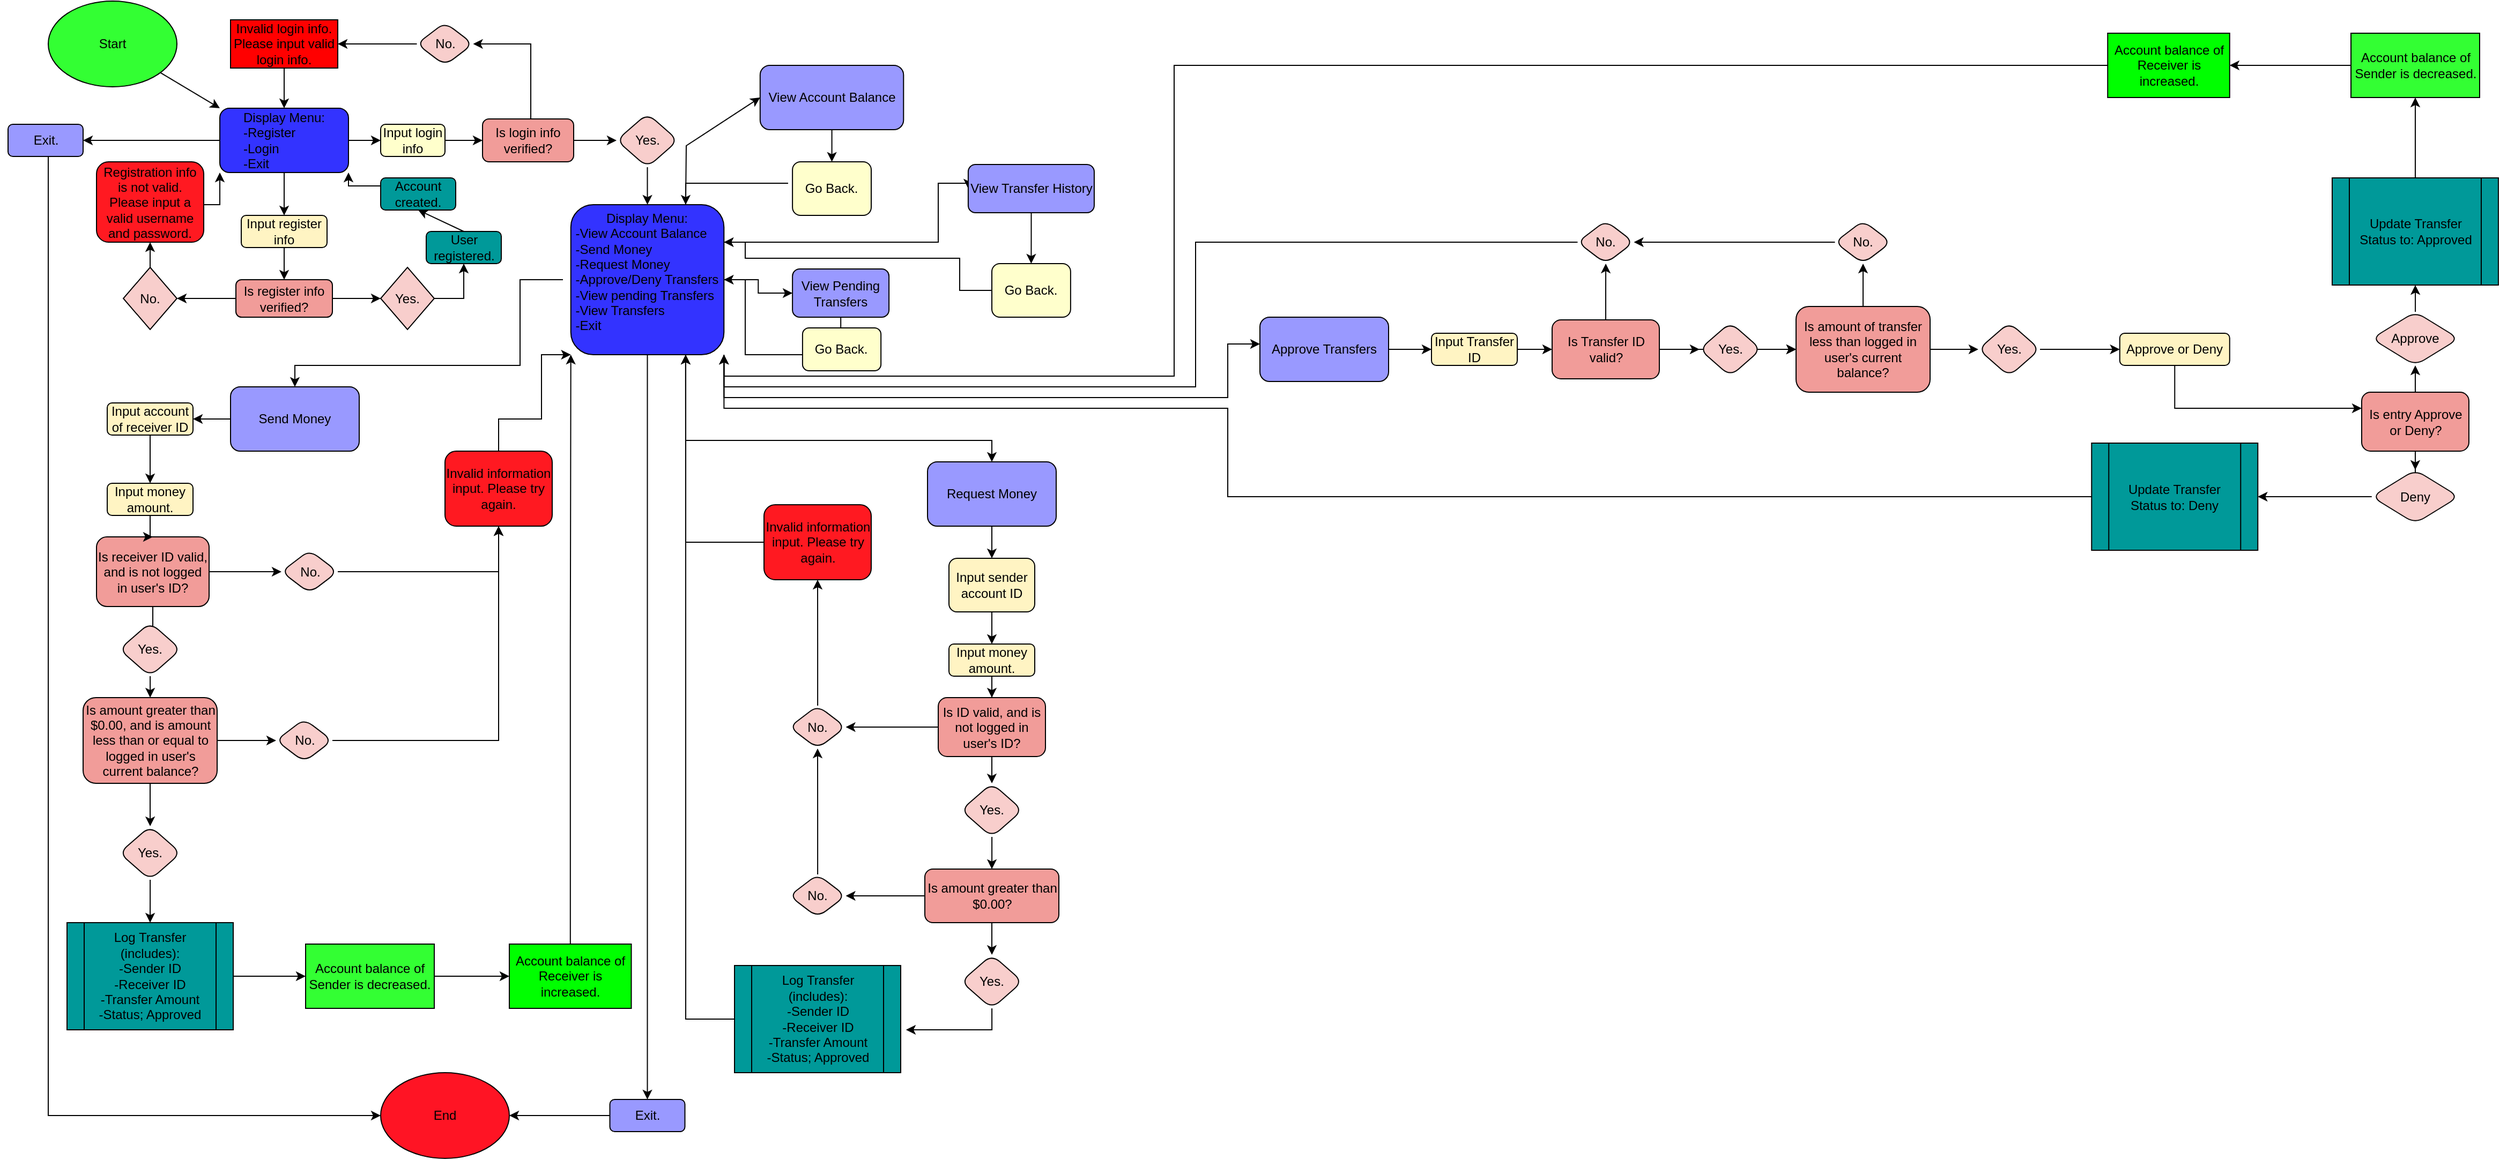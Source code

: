<mxfile version="22.1.21" type="google">
  <diagram name="App Flowchart" id="KzyTm4bwcd4q5O3Dq9BY">
    <mxGraphModel grid="1" page="1" gridSize="10" guides="1" tooltips="1" connect="1" arrows="1" fold="1" pageScale="1" pageWidth="850" pageHeight="1100" math="0" shadow="0">
      <root>
        <mxCell id="0" />
        <mxCell id="1" parent="0" />
        <mxCell id="F-PRE5iyt98j95D9eXTF-1" value="Start" style="ellipse;whiteSpace=wrap;html=1;fillColor=#33FF33;" vertex="1" parent="1">
          <mxGeometry x="20" y="10" width="120" height="80" as="geometry" />
        </mxCell>
        <mxCell id="F-PRE5iyt98j95D9eXTF-2" value="" style="endArrow=classic;html=1;rounded=0;entryX=0;entryY=0;entryDx=0;entryDy=0;" edge="1" parent="1" source="F-PRE5iyt98j95D9eXTF-1" target="F-PRE5iyt98j95D9eXTF-7">
          <mxGeometry width="50" height="50" relative="1" as="geometry">
            <mxPoint x="400" y="260" as="sourcePoint" />
            <mxPoint x="210" y="110" as="targetPoint" />
          </mxGeometry>
        </mxCell>
        <mxCell id="F-PRE5iyt98j95D9eXTF-3" style="edgeStyle=orthogonalEdgeStyle;rounded=0;orthogonalLoop=1;jettySize=auto;html=1;entryX=0;entryY=0.5;entryDx=0;entryDy=0;exitX=0;exitY=0.5;exitDx=0;exitDy=0;" edge="1" parent="1" source="F-PRE5iyt98j95D9eXTF-77" target="F-PRE5iyt98j95D9eXTF-8">
          <mxGeometry relative="1" as="geometry">
            <mxPoint x="190" y="760" as="targetPoint" />
            <mxPoint x="150" y="180" as="sourcePoint" />
            <Array as="points">
              <mxPoint x="20" y="140" />
              <mxPoint x="20" y="1050" />
            </Array>
          </mxGeometry>
        </mxCell>
        <mxCell id="F-PRE5iyt98j95D9eXTF-4" style="edgeStyle=orthogonalEdgeStyle;rounded=0;orthogonalLoop=1;jettySize=auto;html=1;" edge="1" parent="1" source="F-PRE5iyt98j95D9eXTF-7" target="F-PRE5iyt98j95D9eXTF-10">
          <mxGeometry relative="1" as="geometry">
            <mxPoint x="360" y="140" as="targetPoint" />
          </mxGeometry>
        </mxCell>
        <mxCell id="F-PRE5iyt98j95D9eXTF-5" value="" style="edgeStyle=orthogonalEdgeStyle;rounded=0;orthogonalLoop=1;jettySize=auto;html=1;" edge="1" parent="1" source="F-PRE5iyt98j95D9eXTF-7" target="F-PRE5iyt98j95D9eXTF-19">
          <mxGeometry relative="1" as="geometry">
            <Array as="points">
              <mxPoint x="240" y="215" />
            </Array>
          </mxGeometry>
        </mxCell>
        <mxCell id="F-PRE5iyt98j95D9eXTF-6" style="edgeStyle=orthogonalEdgeStyle;rounded=0;orthogonalLoop=1;jettySize=auto;html=1;" edge="1" parent="1" source="F-PRE5iyt98j95D9eXTF-7" target="F-PRE5iyt98j95D9eXTF-77">
          <mxGeometry relative="1" as="geometry" />
        </mxCell>
        <mxCell id="F-PRE5iyt98j95D9eXTF-7" value="Display Menu:&lt;br&gt;&lt;div style=&quot;text-align: left;&quot;&gt;&lt;span style=&quot;background-color: initial;&quot;&gt;-Register&lt;/span&gt;&lt;/div&gt;&lt;div style=&quot;text-align: left;&quot;&gt;&lt;span style=&quot;background-color: initial;&quot;&gt;-Login&lt;/span&gt;&lt;/div&gt;&lt;div style=&quot;text-align: left;&quot;&gt;&lt;span style=&quot;background-color: initial;&quot;&gt;-Exit&lt;/span&gt;&lt;/div&gt;" style="rounded=1;whiteSpace=wrap;html=1;fillColor=#3333FF;" vertex="1" parent="1">
          <mxGeometry x="180" y="110" width="120" height="60" as="geometry" />
        </mxCell>
        <mxCell id="F-PRE5iyt98j95D9eXTF-8" value="End" style="ellipse;whiteSpace=wrap;html=1;fillColor=#FF1424;" vertex="1" parent="1">
          <mxGeometry x="330" y="1010" width="120" height="80" as="geometry" />
        </mxCell>
        <mxCell id="F-PRE5iyt98j95D9eXTF-9" style="edgeStyle=orthogonalEdgeStyle;rounded=0;orthogonalLoop=1;jettySize=auto;html=1;" edge="1" parent="1" source="F-PRE5iyt98j95D9eXTF-10" target="F-PRE5iyt98j95D9eXTF-13">
          <mxGeometry relative="1" as="geometry">
            <mxPoint x="460" y="140" as="targetPoint" />
          </mxGeometry>
        </mxCell>
        <mxCell id="F-PRE5iyt98j95D9eXTF-10" value="Input login info" style="rounded=1;whiteSpace=wrap;html=1;fillColor=#FFFFCC;" vertex="1" parent="1">
          <mxGeometry x="330" y="125" width="60" height="30" as="geometry" />
        </mxCell>
        <mxCell id="F-PRE5iyt98j95D9eXTF-11" value="" style="edgeStyle=orthogonalEdgeStyle;rounded=0;orthogonalLoop=1;jettySize=auto;html=1;" edge="1" parent="1" source="F-PRE5iyt98j95D9eXTF-13" target="F-PRE5iyt98j95D9eXTF-15">
          <mxGeometry relative="1" as="geometry">
            <Array as="points">
              <mxPoint x="470" y="50" />
            </Array>
          </mxGeometry>
        </mxCell>
        <mxCell id="F-PRE5iyt98j95D9eXTF-12" value="" style="edgeStyle=orthogonalEdgeStyle;rounded=0;orthogonalLoop=1;jettySize=auto;html=1;" edge="1" parent="1" source="F-PRE5iyt98j95D9eXTF-13" target="F-PRE5iyt98j95D9eXTF-32">
          <mxGeometry relative="1" as="geometry" />
        </mxCell>
        <mxCell id="F-PRE5iyt98j95D9eXTF-13" value="Is login info verified?" style="rounded=1;whiteSpace=wrap;html=1;fillColor=#F19C99;" vertex="1" parent="1">
          <mxGeometry x="425" y="120" width="85" height="40" as="geometry" />
        </mxCell>
        <mxCell id="F-PRE5iyt98j95D9eXTF-14" style="edgeStyle=orthogonalEdgeStyle;rounded=0;orthogonalLoop=1;jettySize=auto;html=1;entryX=1;entryY=0.5;entryDx=0;entryDy=0;" edge="1" parent="1" source="F-PRE5iyt98j95D9eXTF-15" target="F-PRE5iyt98j95D9eXTF-17">
          <mxGeometry relative="1" as="geometry">
            <mxPoint x="280" y="50" as="targetPoint" />
          </mxGeometry>
        </mxCell>
        <mxCell id="F-PRE5iyt98j95D9eXTF-15" value="No." style="rhombus;whiteSpace=wrap;html=1;fillColor=#F8CECC;rounded=1;" vertex="1" parent="1">
          <mxGeometry x="363.75" y="30" width="52.5" height="40" as="geometry" />
        </mxCell>
        <mxCell id="F-PRE5iyt98j95D9eXTF-16" style="edgeStyle=orthogonalEdgeStyle;rounded=0;orthogonalLoop=1;jettySize=auto;html=1;" edge="1" parent="1" source="F-PRE5iyt98j95D9eXTF-17" target="F-PRE5iyt98j95D9eXTF-7">
          <mxGeometry relative="1" as="geometry" />
        </mxCell>
        <mxCell id="F-PRE5iyt98j95D9eXTF-17" value="Invalid login info. Please input valid login info." style="rounded=0;whiteSpace=wrap;html=1;fillColor=#FF0000;" vertex="1" parent="1">
          <mxGeometry x="190" y="27.5" width="100" height="45" as="geometry" />
        </mxCell>
        <mxCell id="F-PRE5iyt98j95D9eXTF-18" value="" style="edgeStyle=orthogonalEdgeStyle;rounded=0;orthogonalLoop=1;jettySize=auto;html=1;" edge="1" parent="1" source="F-PRE5iyt98j95D9eXTF-19" target="F-PRE5iyt98j95D9eXTF-22">
          <mxGeometry relative="1" as="geometry" />
        </mxCell>
        <mxCell id="F-PRE5iyt98j95D9eXTF-19" value="Input register info" style="whiteSpace=wrap;html=1;fillColor=#FFF4C3;rounded=1;" vertex="1" parent="1">
          <mxGeometry x="200" y="210" width="80" height="30" as="geometry" />
        </mxCell>
        <mxCell id="F-PRE5iyt98j95D9eXTF-20" style="edgeStyle=orthogonalEdgeStyle;rounded=0;orthogonalLoop=1;jettySize=auto;html=1;entryX=0;entryY=0.5;entryDx=0;entryDy=0;" edge="1" parent="1" source="F-PRE5iyt98j95D9eXTF-22" target="F-PRE5iyt98j95D9eXTF-24">
          <mxGeometry relative="1" as="geometry" />
        </mxCell>
        <mxCell id="F-PRE5iyt98j95D9eXTF-21" style="edgeStyle=orthogonalEdgeStyle;rounded=0;orthogonalLoop=1;jettySize=auto;html=1;entryX=1;entryY=0.5;entryDx=0;entryDy=0;" edge="1" parent="1" source="F-PRE5iyt98j95D9eXTF-22" target="F-PRE5iyt98j95D9eXTF-28">
          <mxGeometry relative="1" as="geometry" />
        </mxCell>
        <mxCell id="F-PRE5iyt98j95D9eXTF-22" value="Is register info verified?" style="whiteSpace=wrap;html=1;fillColor=#F19C99;rounded=1;" vertex="1" parent="1">
          <mxGeometry x="195" y="270" width="90" height="35" as="geometry" />
        </mxCell>
        <mxCell id="F-PRE5iyt98j95D9eXTF-23" style="edgeStyle=orthogonalEdgeStyle;rounded=0;orthogonalLoop=1;jettySize=auto;html=1;entryX=0.5;entryY=1;entryDx=0;entryDy=0;exitX=1;exitY=0.5;exitDx=0;exitDy=0;" edge="1" parent="1" source="F-PRE5iyt98j95D9eXTF-24" target="F-PRE5iyt98j95D9eXTF-25">
          <mxGeometry relative="1" as="geometry" />
        </mxCell>
        <mxCell id="F-PRE5iyt98j95D9eXTF-24" value="Yes." style="rhombus;whiteSpace=wrap;html=1;fillColor=#F8CECC;" vertex="1" parent="1">
          <mxGeometry x="330" y="258.5" width="50" height="58" as="geometry" />
        </mxCell>
        <mxCell id="F-PRE5iyt98j95D9eXTF-25" value="User registered." style="rounded=1;whiteSpace=wrap;html=1;fillColor=#009999;" vertex="1" parent="1">
          <mxGeometry x="372.5" y="225" width="70" height="30" as="geometry" />
        </mxCell>
        <mxCell id="F-PRE5iyt98j95D9eXTF-26" value="" style="endArrow=classic;html=1;rounded=0;entryX=0.5;entryY=1;entryDx=0;entryDy=0;exitX=0.5;exitY=0;exitDx=0;exitDy=0;" edge="1" parent="1" source="F-PRE5iyt98j95D9eXTF-25" target="F-PRE5iyt98j95D9eXTF-146">
          <mxGeometry width="50" height="50" relative="1" as="geometry">
            <mxPoint x="430" y="250" as="sourcePoint" />
            <mxPoint x="480" y="200" as="targetPoint" />
          </mxGeometry>
        </mxCell>
        <mxCell id="F-PRE5iyt98j95D9eXTF-27" style="edgeStyle=orthogonalEdgeStyle;rounded=0;orthogonalLoop=1;jettySize=auto;html=1;" edge="1" parent="1" source="F-PRE5iyt98j95D9eXTF-28" target="F-PRE5iyt98j95D9eXTF-68">
          <mxGeometry relative="1" as="geometry" />
        </mxCell>
        <mxCell id="F-PRE5iyt98j95D9eXTF-28" value="No." style="rhombus;whiteSpace=wrap;html=1;fillColor=#F8CECC;" vertex="1" parent="1">
          <mxGeometry x="90" y="258.5" width="50" height="58" as="geometry" />
        </mxCell>
        <mxCell id="F-PRE5iyt98j95D9eXTF-29" style="edgeStyle=orthogonalEdgeStyle;rounded=0;orthogonalLoop=1;jettySize=auto;html=1;entryX=0;entryY=1;entryDx=0;entryDy=0;exitX=0.5;exitY=0;exitDx=0;exitDy=0;" edge="1" parent="1" source="F-PRE5iyt98j95D9eXTF-30" target="F-PRE5iyt98j95D9eXTF-39">
          <mxGeometry relative="1" as="geometry">
            <Array as="points">
              <mxPoint x="440" y="400" />
              <mxPoint x="480" y="400" />
              <mxPoint x="480" y="340" />
            </Array>
          </mxGeometry>
        </mxCell>
        <mxCell id="F-PRE5iyt98j95D9eXTF-30" value="Invalid information input. Please try again." style="rounded=1;whiteSpace=wrap;html=1;fillColor=#FF1921;" vertex="1" parent="1">
          <mxGeometry x="390" y="430" width="100" height="70" as="geometry" />
        </mxCell>
        <mxCell id="F-PRE5iyt98j95D9eXTF-31" value="" style="edgeStyle=orthogonalEdgeStyle;rounded=0;orthogonalLoop=1;jettySize=auto;html=1;" edge="1" parent="1" source="F-PRE5iyt98j95D9eXTF-32" target="F-PRE5iyt98j95D9eXTF-39">
          <mxGeometry relative="1" as="geometry" />
        </mxCell>
        <mxCell id="F-PRE5iyt98j95D9eXTF-32" value="Yes." style="rhombus;whiteSpace=wrap;html=1;fillColor=#F8CECC;rounded=1;" vertex="1" parent="1">
          <mxGeometry x="550" y="115" width="57.5" height="50" as="geometry" />
        </mxCell>
        <mxCell id="F-PRE5iyt98j95D9eXTF-33" value="" style="edgeStyle=orthogonalEdgeStyle;rounded=0;orthogonalLoop=1;jettySize=auto;html=1;exitX=1;exitY=0.5;exitDx=0;exitDy=0;" edge="1" parent="1" source="F-PRE5iyt98j95D9eXTF-39" target="F-PRE5iyt98j95D9eXTF-46">
          <mxGeometry relative="1" as="geometry" />
        </mxCell>
        <mxCell id="F-PRE5iyt98j95D9eXTF-34" value="" style="edgeStyle=orthogonalEdgeStyle;rounded=0;orthogonalLoop=1;jettySize=auto;html=1;" edge="1" parent="1" target="F-PRE5iyt98j95D9eXTF-50">
          <mxGeometry relative="1" as="geometry">
            <mxPoint x="500" y="270" as="sourcePoint" />
            <Array as="points">
              <mxPoint x="460" y="270" />
              <mxPoint x="460" y="350" />
              <mxPoint x="250" y="350" />
            </Array>
          </mxGeometry>
        </mxCell>
        <mxCell id="F-PRE5iyt98j95D9eXTF-35" style="edgeStyle=orthogonalEdgeStyle;rounded=0;orthogonalLoop=1;jettySize=auto;html=1;entryX=0.5;entryY=0;entryDx=0;entryDy=0;" edge="1" parent="1" source="F-PRE5iyt98j95D9eXTF-39" target="F-PRE5iyt98j95D9eXTF-79">
          <mxGeometry relative="1" as="geometry" />
        </mxCell>
        <mxCell id="F-PRE5iyt98j95D9eXTF-36" value="" style="edgeStyle=orthogonalEdgeStyle;rounded=0;orthogonalLoop=1;jettySize=auto;html=1;exitX=0.75;exitY=1;exitDx=0;exitDy=0;" edge="1" parent="1" source="F-PRE5iyt98j95D9eXTF-39" target="F-PRE5iyt98j95D9eXTF-81">
          <mxGeometry relative="1" as="geometry">
            <Array as="points">
              <mxPoint x="615" y="420" />
              <mxPoint x="900" y="420" />
            </Array>
          </mxGeometry>
        </mxCell>
        <mxCell id="F-PRE5iyt98j95D9eXTF-37" style="edgeStyle=orthogonalEdgeStyle;rounded=0;orthogonalLoop=1;jettySize=auto;html=1;exitX=1;exitY=0.25;exitDx=0;exitDy=0;entryX=0;entryY=0.5;entryDx=0;entryDy=0;" edge="1" parent="1" source="F-PRE5iyt98j95D9eXTF-39" target="F-PRE5iyt98j95D9eXTF-106">
          <mxGeometry relative="1" as="geometry">
            <mxPoint x="870" y="220" as="targetPoint" />
            <Array as="points">
              <mxPoint x="850" y="235" />
              <mxPoint x="850" y="180" />
              <mxPoint x="878" y="180" />
            </Array>
          </mxGeometry>
        </mxCell>
        <mxCell id="F-PRE5iyt98j95D9eXTF-38" style="edgeStyle=orthogonalEdgeStyle;rounded=0;orthogonalLoop=1;jettySize=auto;html=1;exitX=1;exitY=1;exitDx=0;exitDy=0;" edge="1" parent="1" source="F-PRE5iyt98j95D9eXTF-39">
          <mxGeometry relative="1" as="geometry">
            <mxPoint x="1150" y="330" as="targetPoint" />
            <Array as="points">
              <mxPoint x="650" y="380" />
              <mxPoint x="1120" y="380" />
              <mxPoint x="1120" y="330" />
            </Array>
          </mxGeometry>
        </mxCell>
        <mxCell id="F-PRE5iyt98j95D9eXTF-39" value="Display Menu:&lt;br&gt;&lt;div style=&quot;text-align: left;&quot;&gt;&lt;span style=&quot;background-color: initial;&quot;&gt;-View Account Balance&lt;/span&gt;&lt;/div&gt;&lt;div style=&quot;text-align: left;&quot;&gt;&lt;span style=&quot;background-color: initial;&quot;&gt;-Send Money&lt;/span&gt;&lt;/div&gt;&lt;div style=&quot;text-align: left;&quot;&gt;-Request Money&lt;span style=&quot;background-color: initial;&quot;&gt;&lt;br&gt;&lt;/span&gt;&lt;/div&gt;&lt;div style=&quot;text-align: left;&quot;&gt;-Approve/Deny Transfers&lt;/div&gt;&lt;div style=&quot;text-align: left;&quot;&gt;&lt;span style=&quot;background-color: initial;&quot;&gt;-View pending Transfers&lt;/span&gt;&lt;/div&gt;&lt;div style=&quot;text-align: left;&quot;&gt;&lt;span style=&quot;background-color: initial;&quot;&gt;-View Transfers&lt;/span&gt;&lt;/div&gt;&lt;div style=&quot;text-align: left;&quot;&gt;&lt;span style=&quot;background-color: initial;&quot;&gt;-Exit&lt;/span&gt;&lt;/div&gt;&lt;div style=&quot;text-align: left;&quot;&gt;&lt;br&gt;&lt;/div&gt;" style="whiteSpace=wrap;html=1;fillColor=#3333FF;rounded=1;" vertex="1" parent="1">
          <mxGeometry x="507.35" y="200" width="142.81" height="140" as="geometry" />
        </mxCell>
        <mxCell id="F-PRE5iyt98j95D9eXTF-40" value="" style="edgeStyle=orthogonalEdgeStyle;rounded=0;orthogonalLoop=1;jettySize=auto;html=1;" edge="1" parent="1" source="F-PRE5iyt98j95D9eXTF-41" target="F-PRE5iyt98j95D9eXTF-43">
          <mxGeometry relative="1" as="geometry" />
        </mxCell>
        <mxCell id="F-PRE5iyt98j95D9eXTF-41" value="View Account Balance" style="whiteSpace=wrap;html=1;fillColor=#9999FF;rounded=1;" vertex="1" parent="1">
          <mxGeometry x="683.9" y="70" width="133.75" height="60" as="geometry" />
        </mxCell>
        <mxCell id="F-PRE5iyt98j95D9eXTF-42" style="edgeStyle=orthogonalEdgeStyle;rounded=0;orthogonalLoop=1;jettySize=auto;html=1;entryX=0.75;entryY=0;entryDx=0;entryDy=0;" edge="1" parent="1" target="F-PRE5iyt98j95D9eXTF-39">
          <mxGeometry relative="1" as="geometry">
            <mxPoint x="710" y="180" as="sourcePoint" />
            <Array as="points">
              <mxPoint x="615" y="180" />
            </Array>
          </mxGeometry>
        </mxCell>
        <mxCell id="F-PRE5iyt98j95D9eXTF-43" value="Go Back." style="whiteSpace=wrap;html=1;fillColor=#FFFFCC;rounded=1;" vertex="1" parent="1">
          <mxGeometry x="714.06" y="160" width="73.44" height="50" as="geometry" />
        </mxCell>
        <mxCell id="F-PRE5iyt98j95D9eXTF-44" value="" style="endArrow=classic;html=1;rounded=0;entryX=0;entryY=0.5;entryDx=0;entryDy=0;exitX=0.75;exitY=0;exitDx=0;exitDy=0;" edge="1" parent="1" source="F-PRE5iyt98j95D9eXTF-39" target="F-PRE5iyt98j95D9eXTF-41">
          <mxGeometry width="50" height="50" relative="1" as="geometry">
            <mxPoint x="640" y="210" as="sourcePoint" />
            <mxPoint x="690" y="160" as="targetPoint" />
            <Array as="points">
              <mxPoint x="615" y="145" />
            </Array>
          </mxGeometry>
        </mxCell>
        <mxCell id="F-PRE5iyt98j95D9eXTF-45" style="edgeStyle=orthogonalEdgeStyle;rounded=0;orthogonalLoop=1;jettySize=auto;html=1;entryX=0.5;entryY=0;entryDx=0;entryDy=0;" edge="1" parent="1" source="F-PRE5iyt98j95D9eXTF-46" target="F-PRE5iyt98j95D9eXTF-48">
          <mxGeometry relative="1" as="geometry" />
        </mxCell>
        <mxCell id="F-PRE5iyt98j95D9eXTF-46" value="View Pending Transfers" style="whiteSpace=wrap;html=1;fillColor=#9999FF;rounded=1;" vertex="1" parent="1">
          <mxGeometry x="714.06" y="260" width="90.01" height="45" as="geometry" />
        </mxCell>
        <mxCell id="F-PRE5iyt98j95D9eXTF-47" style="edgeStyle=orthogonalEdgeStyle;rounded=0;orthogonalLoop=1;jettySize=auto;html=1;entryX=1;entryY=0.5;entryDx=0;entryDy=0;" edge="1" parent="1" source="F-PRE5iyt98j95D9eXTF-48" target="F-PRE5iyt98j95D9eXTF-39">
          <mxGeometry relative="1" as="geometry">
            <Array as="points">
              <mxPoint x="670" y="340" />
              <mxPoint x="670" y="270" />
            </Array>
          </mxGeometry>
        </mxCell>
        <mxCell id="F-PRE5iyt98j95D9eXTF-48" value="Go Back." style="whiteSpace=wrap;html=1;fillColor=#FFFFCC;rounded=1;" vertex="1" parent="1">
          <mxGeometry x="723.45" y="315" width="73.13" height="40" as="geometry" />
        </mxCell>
        <mxCell id="F-PRE5iyt98j95D9eXTF-49" style="edgeStyle=orthogonalEdgeStyle;rounded=0;orthogonalLoop=1;jettySize=auto;html=1;" edge="1" parent="1" source="F-PRE5iyt98j95D9eXTF-50" target="F-PRE5iyt98j95D9eXTF-52">
          <mxGeometry relative="1" as="geometry" />
        </mxCell>
        <mxCell id="F-PRE5iyt98j95D9eXTF-50" value="Send Money" style="whiteSpace=wrap;html=1;fillColor=#9999FF;rounded=1;" vertex="1" parent="1">
          <mxGeometry x="190" y="370" width="120" height="60" as="geometry" />
        </mxCell>
        <mxCell id="F-PRE5iyt98j95D9eXTF-51" style="edgeStyle=orthogonalEdgeStyle;rounded=0;orthogonalLoop=1;jettySize=auto;html=1;" edge="1" parent="1" source="F-PRE5iyt98j95D9eXTF-52">
          <mxGeometry relative="1" as="geometry">
            <mxPoint x="115" y="460" as="targetPoint" />
          </mxGeometry>
        </mxCell>
        <mxCell id="F-PRE5iyt98j95D9eXTF-52" value="Input account of receiver ID" style="whiteSpace=wrap;html=1;fillColor=#FFF4C3;rounded=1;" vertex="1" parent="1">
          <mxGeometry x="75" y="385" width="80" height="30" as="geometry" />
        </mxCell>
        <mxCell id="F-PRE5iyt98j95D9eXTF-53" value="" style="edgeStyle=orthogonalEdgeStyle;rounded=0;orthogonalLoop=1;jettySize=auto;html=1;" edge="1" parent="1" source="F-PRE5iyt98j95D9eXTF-66" target="F-PRE5iyt98j95D9eXTF-60">
          <mxGeometry relative="1" as="geometry" />
        </mxCell>
        <mxCell id="F-PRE5iyt98j95D9eXTF-54" style="edgeStyle=orthogonalEdgeStyle;rounded=0;orthogonalLoop=1;jettySize=auto;html=1;entryX=0;entryY=0.5;entryDx=0;entryDy=0;" edge="1" parent="1" source="F-PRE5iyt98j95D9eXTF-55" target="F-PRE5iyt98j95D9eXTF-62">
          <mxGeometry relative="1" as="geometry" />
        </mxCell>
        <mxCell id="F-PRE5iyt98j95D9eXTF-55" value="Is receiver ID valid, and is not logged in user&#39;s ID?" style="whiteSpace=wrap;html=1;fillColor=#F19C99;rounded=1;" vertex="1" parent="1">
          <mxGeometry x="65" y="510" width="105" height="65" as="geometry" />
        </mxCell>
        <mxCell id="F-PRE5iyt98j95D9eXTF-56" value="" style="edgeStyle=orthogonalEdgeStyle;rounded=0;orthogonalLoop=1;jettySize=auto;html=1;" edge="1" parent="1" source="F-PRE5iyt98j95D9eXTF-57" target="F-PRE5iyt98j95D9eXTF-55">
          <mxGeometry relative="1" as="geometry" />
        </mxCell>
        <mxCell id="F-PRE5iyt98j95D9eXTF-57" value="Input money amount." style="whiteSpace=wrap;html=1;fillColor=#FFF4C3;rounded=1;" vertex="1" parent="1">
          <mxGeometry x="75" y="460" width="80" height="30" as="geometry" />
        </mxCell>
        <mxCell id="F-PRE5iyt98j95D9eXTF-58" style="edgeStyle=orthogonalEdgeStyle;rounded=0;orthogonalLoop=1;jettySize=auto;html=1;entryX=0;entryY=0.5;entryDx=0;entryDy=0;" edge="1" parent="1" source="F-PRE5iyt98j95D9eXTF-60" target="F-PRE5iyt98j95D9eXTF-64">
          <mxGeometry relative="1" as="geometry" />
        </mxCell>
        <mxCell id="F-PRE5iyt98j95D9eXTF-59" value="" style="edgeStyle=orthogonalEdgeStyle;rounded=0;orthogonalLoop=1;jettySize=auto;html=1;" edge="1" parent="1" source="F-PRE5iyt98j95D9eXTF-60" target="F-PRE5iyt98j95D9eXTF-70">
          <mxGeometry relative="1" as="geometry" />
        </mxCell>
        <mxCell id="F-PRE5iyt98j95D9eXTF-60" value="Is amount greater than $0.00, and is amount less than or equal to logged in user&#39;s current balance?" style="whiteSpace=wrap;html=1;fillColor=#F19C99;rounded=1;" vertex="1" parent="1">
          <mxGeometry x="52.5" y="660" width="125" height="80" as="geometry" />
        </mxCell>
        <mxCell id="F-PRE5iyt98j95D9eXTF-61" style="edgeStyle=orthogonalEdgeStyle;rounded=0;orthogonalLoop=1;jettySize=auto;html=1;" edge="1" parent="1" source="F-PRE5iyt98j95D9eXTF-62" target="F-PRE5iyt98j95D9eXTF-30">
          <mxGeometry relative="1" as="geometry" />
        </mxCell>
        <mxCell id="F-PRE5iyt98j95D9eXTF-62" value="No." style="rhombus;whiteSpace=wrap;html=1;fillColor=#F8CECC;rounded=1;" vertex="1" parent="1">
          <mxGeometry x="237.5" y="522.5" width="52.5" height="40" as="geometry" />
        </mxCell>
        <mxCell id="F-PRE5iyt98j95D9eXTF-63" style="edgeStyle=orthogonalEdgeStyle;rounded=0;orthogonalLoop=1;jettySize=auto;html=1;entryX=0.5;entryY=1;entryDx=0;entryDy=0;" edge="1" parent="1" source="F-PRE5iyt98j95D9eXTF-64" target="F-PRE5iyt98j95D9eXTF-30">
          <mxGeometry relative="1" as="geometry">
            <mxPoint x="440" y="510" as="targetPoint" />
          </mxGeometry>
        </mxCell>
        <mxCell id="F-PRE5iyt98j95D9eXTF-64" value="No." style="rhombus;whiteSpace=wrap;html=1;fillColor=#F8CECC;rounded=1;" vertex="1" parent="1">
          <mxGeometry x="232.5" y="680" width="52.5" height="40" as="geometry" />
        </mxCell>
        <mxCell id="F-PRE5iyt98j95D9eXTF-65" value="" style="edgeStyle=orthogonalEdgeStyle;rounded=0;orthogonalLoop=1;jettySize=auto;html=1;" edge="1" parent="1" source="F-PRE5iyt98j95D9eXTF-55" target="F-PRE5iyt98j95D9eXTF-66">
          <mxGeometry relative="1" as="geometry">
            <mxPoint x="115" y="570" as="sourcePoint" />
            <mxPoint x="115" y="660" as="targetPoint" />
          </mxGeometry>
        </mxCell>
        <mxCell id="F-PRE5iyt98j95D9eXTF-66" value="Yes." style="rhombus;whiteSpace=wrap;html=1;fillColor=#F8CECC;rounded=1;" vertex="1" parent="1">
          <mxGeometry x="86.25" y="590" width="57.5" height="50" as="geometry" />
        </mxCell>
        <mxCell id="F-PRE5iyt98j95D9eXTF-67" style="edgeStyle=orthogonalEdgeStyle;rounded=0;orthogonalLoop=1;jettySize=auto;html=1;entryX=0;entryY=1;entryDx=0;entryDy=0;" edge="1" parent="1" source="F-PRE5iyt98j95D9eXTF-68" target="F-PRE5iyt98j95D9eXTF-7">
          <mxGeometry relative="1" as="geometry">
            <Array as="points">
              <mxPoint x="180" y="200" />
            </Array>
          </mxGeometry>
        </mxCell>
        <mxCell id="F-PRE5iyt98j95D9eXTF-68" value="Registration info is not valid. Please input a valid username and password." style="rounded=1;whiteSpace=wrap;html=1;fillColor=#FF1921;" vertex="1" parent="1">
          <mxGeometry x="65" y="160" width="100" height="75" as="geometry" />
        </mxCell>
        <mxCell id="F-PRE5iyt98j95D9eXTF-69" value="" style="edgeStyle=orthogonalEdgeStyle;rounded=0;orthogonalLoop=1;jettySize=auto;html=1;" edge="1" parent="1" source="F-PRE5iyt98j95D9eXTF-70" target="F-PRE5iyt98j95D9eXTF-72">
          <mxGeometry relative="1" as="geometry">
            <mxPoint x="115.059" y="915.039" as="targetPoint" />
          </mxGeometry>
        </mxCell>
        <mxCell id="F-PRE5iyt98j95D9eXTF-70" value="Yes." style="rhombus;whiteSpace=wrap;html=1;fillColor=#F8CECC;rounded=1;" vertex="1" parent="1">
          <mxGeometry x="86.25" y="780" width="57.5" height="50" as="geometry" />
        </mxCell>
        <mxCell id="F-PRE5iyt98j95D9eXTF-71" value="" style="edgeStyle=orthogonalEdgeStyle;rounded=0;orthogonalLoop=1;jettySize=auto;html=1;" edge="1" parent="1" source="F-PRE5iyt98j95D9eXTF-72" target="F-PRE5iyt98j95D9eXTF-74">
          <mxGeometry relative="1" as="geometry" />
        </mxCell>
        <mxCell id="F-PRE5iyt98j95D9eXTF-72" value="Log Transfer (includes):&lt;br&gt;-Sender ID&lt;br&gt;-Receiver ID&lt;br&gt;-Transfer Amount&lt;br&gt;-Status; Approved" style="shape=process;whiteSpace=wrap;html=1;backgroundOutline=1;fillColor=#009999;" vertex="1" parent="1">
          <mxGeometry x="37.5" y="870" width="155" height="100" as="geometry" />
        </mxCell>
        <mxCell id="F-PRE5iyt98j95D9eXTF-73" value="" style="edgeStyle=orthogonalEdgeStyle;rounded=0;orthogonalLoop=1;jettySize=auto;html=1;" edge="1" parent="1" source="F-PRE5iyt98j95D9eXTF-74" target="F-PRE5iyt98j95D9eXTF-76">
          <mxGeometry relative="1" as="geometry" />
        </mxCell>
        <mxCell id="F-PRE5iyt98j95D9eXTF-74" value="Account balance of Sender is decreased." style="whiteSpace=wrap;html=1;fillColor=#33FF33;" vertex="1" parent="1">
          <mxGeometry x="260" y="890" width="120" height="60" as="geometry" />
        </mxCell>
        <mxCell id="F-PRE5iyt98j95D9eXTF-75" style="edgeStyle=orthogonalEdgeStyle;rounded=0;orthogonalLoop=1;jettySize=auto;html=1;entryX=0;entryY=1;entryDx=0;entryDy=0;" edge="1" parent="1" source="F-PRE5iyt98j95D9eXTF-76" target="F-PRE5iyt98j95D9eXTF-39">
          <mxGeometry relative="1" as="geometry" />
        </mxCell>
        <mxCell id="F-PRE5iyt98j95D9eXTF-76" value="Account balance of Receiver is increased." style="whiteSpace=wrap;html=1;fillColor=#00FF00;" vertex="1" parent="1">
          <mxGeometry x="450" y="890" width="113.75" height="60" as="geometry" />
        </mxCell>
        <mxCell id="F-PRE5iyt98j95D9eXTF-77" value="Exit." style="rounded=1;whiteSpace=wrap;html=1;fillColor=#9999FF;" vertex="1" parent="1">
          <mxGeometry x="-17.5" y="125" width="70" height="30" as="geometry" />
        </mxCell>
        <mxCell id="F-PRE5iyt98j95D9eXTF-78" style="edgeStyle=orthogonalEdgeStyle;rounded=0;orthogonalLoop=1;jettySize=auto;html=1;entryX=1;entryY=0.5;entryDx=0;entryDy=0;" edge="1" parent="1" source="F-PRE5iyt98j95D9eXTF-79" target="F-PRE5iyt98j95D9eXTF-8">
          <mxGeometry relative="1" as="geometry" />
        </mxCell>
        <mxCell id="F-PRE5iyt98j95D9eXTF-79" value="Exit." style="whiteSpace=wrap;html=1;fillColor=#9999FF;rounded=1;" vertex="1" parent="1">
          <mxGeometry x="543.75" y="1035" width="70" height="30" as="geometry" />
        </mxCell>
        <mxCell id="F-PRE5iyt98j95D9eXTF-80" style="edgeStyle=orthogonalEdgeStyle;rounded=0;orthogonalLoop=1;jettySize=auto;html=1;entryX=0.5;entryY=0;entryDx=0;entryDy=0;" edge="1" parent="1" source="F-PRE5iyt98j95D9eXTF-81" target="F-PRE5iyt98j95D9eXTF-84">
          <mxGeometry relative="1" as="geometry">
            <mxPoint x="790" y="520" as="targetPoint" />
          </mxGeometry>
        </mxCell>
        <mxCell id="F-PRE5iyt98j95D9eXTF-81" value="Request Money" style="whiteSpace=wrap;html=1;fillColor=#9999FF;rounded=1;" vertex="1" parent="1">
          <mxGeometry x="840" y="440" width="120" height="60" as="geometry" />
        </mxCell>
        <mxCell id="F-PRE5iyt98j95D9eXTF-82" style="edgeStyle=orthogonalEdgeStyle;rounded=0;orthogonalLoop=1;jettySize=auto;html=1;exitX=0.5;exitY=1;exitDx=0;exitDy=0;" edge="1" parent="1" source="F-PRE5iyt98j95D9eXTF-81" target="F-PRE5iyt98j95D9eXTF-81">
          <mxGeometry relative="1" as="geometry" />
        </mxCell>
        <mxCell id="F-PRE5iyt98j95D9eXTF-83" style="edgeStyle=orthogonalEdgeStyle;rounded=0;orthogonalLoop=1;jettySize=auto;html=1;" edge="1" parent="1" source="F-PRE5iyt98j95D9eXTF-84" target="F-PRE5iyt98j95D9eXTF-86">
          <mxGeometry relative="1" as="geometry" />
        </mxCell>
        <mxCell id="F-PRE5iyt98j95D9eXTF-84" value="Input sender account ID" style="whiteSpace=wrap;html=1;fillColor=#FFF4C3;rounded=1;" vertex="1" parent="1">
          <mxGeometry x="860" y="530" width="80" height="50" as="geometry" />
        </mxCell>
        <mxCell id="F-PRE5iyt98j95D9eXTF-85" style="edgeStyle=orthogonalEdgeStyle;rounded=0;orthogonalLoop=1;jettySize=auto;html=1;" edge="1" parent="1" source="F-PRE5iyt98j95D9eXTF-86" target="F-PRE5iyt98j95D9eXTF-89">
          <mxGeometry relative="1" as="geometry" />
        </mxCell>
        <mxCell id="F-PRE5iyt98j95D9eXTF-86" value="Input money amount." style="whiteSpace=wrap;html=1;fillColor=#FFF4C3;rounded=1;" vertex="1" parent="1">
          <mxGeometry x="860" y="610" width="80" height="30" as="geometry" />
        </mxCell>
        <mxCell id="F-PRE5iyt98j95D9eXTF-87" style="edgeStyle=orthogonalEdgeStyle;rounded=0;orthogonalLoop=1;jettySize=auto;html=1;" edge="1" parent="1" source="F-PRE5iyt98j95D9eXTF-89" target="F-PRE5iyt98j95D9eXTF-96">
          <mxGeometry relative="1" as="geometry" />
        </mxCell>
        <mxCell id="F-PRE5iyt98j95D9eXTF-88" style="edgeStyle=orthogonalEdgeStyle;rounded=0;orthogonalLoop=1;jettySize=auto;html=1;entryX=1;entryY=0.5;entryDx=0;entryDy=0;" edge="1" parent="1" source="F-PRE5iyt98j95D9eXTF-89" target="F-PRE5iyt98j95D9eXTF-101">
          <mxGeometry relative="1" as="geometry" />
        </mxCell>
        <mxCell id="F-PRE5iyt98j95D9eXTF-89" value="Is ID valid, and is not logged in user&#39;s ID?" style="whiteSpace=wrap;html=1;fillColor=#F19C99;rounded=1;" vertex="1" parent="1">
          <mxGeometry x="850" y="660" width="100" height="55" as="geometry" />
        </mxCell>
        <mxCell id="F-PRE5iyt98j95D9eXTF-90" style="edgeStyle=orthogonalEdgeStyle;rounded=0;orthogonalLoop=1;jettySize=auto;html=1;" edge="1" parent="1" source="F-PRE5iyt98j95D9eXTF-92" target="F-PRE5iyt98j95D9eXTF-97">
          <mxGeometry relative="1" as="geometry" />
        </mxCell>
        <mxCell id="F-PRE5iyt98j95D9eXTF-91" style="edgeStyle=orthogonalEdgeStyle;rounded=0;orthogonalLoop=1;jettySize=auto;html=1;entryX=1;entryY=0.5;entryDx=0;entryDy=0;" edge="1" parent="1" source="F-PRE5iyt98j95D9eXTF-92" target="F-PRE5iyt98j95D9eXTF-99">
          <mxGeometry relative="1" as="geometry" />
        </mxCell>
        <mxCell id="F-PRE5iyt98j95D9eXTF-92" value="Is amount greater than $0.00?" style="whiteSpace=wrap;html=1;fillColor=#F19C99;rounded=1;" vertex="1" parent="1">
          <mxGeometry x="837.5" y="820" width="125" height="50" as="geometry" />
        </mxCell>
        <mxCell id="F-PRE5iyt98j95D9eXTF-93" style="edgeStyle=orthogonalEdgeStyle;rounded=0;orthogonalLoop=1;jettySize=auto;html=1;entryX=0.75;entryY=1;entryDx=0;entryDy=0;" edge="1" parent="1" source="F-PRE5iyt98j95D9eXTF-94" target="F-PRE5iyt98j95D9eXTF-39">
          <mxGeometry relative="1" as="geometry">
            <mxPoint x="600" y="357.46" as="targetPoint" />
          </mxGeometry>
        </mxCell>
        <mxCell id="F-PRE5iyt98j95D9eXTF-94" value="Log Transfer (includes):&lt;br&gt;-Sender ID&lt;br&gt;-Receiver ID&lt;br&gt;-Transfer Amount&lt;br&gt;-Status; Approved" style="shape=process;whiteSpace=wrap;html=1;backgroundOutline=1;fillColor=#009999;" vertex="1" parent="1">
          <mxGeometry x="660" y="910" width="155" height="100" as="geometry" />
        </mxCell>
        <mxCell id="F-PRE5iyt98j95D9eXTF-95" style="edgeStyle=orthogonalEdgeStyle;rounded=0;orthogonalLoop=1;jettySize=auto;html=1;" edge="1" parent="1" source="F-PRE5iyt98j95D9eXTF-96" target="F-PRE5iyt98j95D9eXTF-92">
          <mxGeometry relative="1" as="geometry" />
        </mxCell>
        <mxCell id="F-PRE5iyt98j95D9eXTF-96" value="Yes." style="rhombus;whiteSpace=wrap;html=1;fillColor=#F8CECC;rounded=1;" vertex="1" parent="1">
          <mxGeometry x="871.25" y="740" width="57.5" height="50" as="geometry" />
        </mxCell>
        <mxCell id="F-PRE5iyt98j95D9eXTF-97" value="Yes." style="rhombus;whiteSpace=wrap;html=1;fillColor=#F8CECC;rounded=1;" vertex="1" parent="1">
          <mxGeometry x="871.25" y="900" width="57.5" height="50" as="geometry" />
        </mxCell>
        <mxCell id="F-PRE5iyt98j95D9eXTF-98" style="edgeStyle=orthogonalEdgeStyle;rounded=0;orthogonalLoop=1;jettySize=auto;html=1;entryX=0.5;entryY=1;entryDx=0;entryDy=0;" edge="1" parent="1" source="F-PRE5iyt98j95D9eXTF-99" target="F-PRE5iyt98j95D9eXTF-101">
          <mxGeometry relative="1" as="geometry" />
        </mxCell>
        <mxCell id="F-PRE5iyt98j95D9eXTF-99" value="No." style="rhombus;whiteSpace=wrap;html=1;fillColor=#F8CECC;rounded=1;" vertex="1" parent="1">
          <mxGeometry x="711.25" y="825" width="52.5" height="40" as="geometry" />
        </mxCell>
        <mxCell id="F-PRE5iyt98j95D9eXTF-100" style="edgeStyle=orthogonalEdgeStyle;rounded=0;orthogonalLoop=1;jettySize=auto;html=1;entryX=0.5;entryY=1;entryDx=0;entryDy=0;" edge="1" parent="1" source="F-PRE5iyt98j95D9eXTF-101" target="F-PRE5iyt98j95D9eXTF-104">
          <mxGeometry relative="1" as="geometry" />
        </mxCell>
        <mxCell id="F-PRE5iyt98j95D9eXTF-101" value="No." style="rhombus;whiteSpace=wrap;html=1;fillColor=#F8CECC;rounded=1;" vertex="1" parent="1">
          <mxGeometry x="711.25" y="667.5" width="52.5" height="40" as="geometry" />
        </mxCell>
        <mxCell id="F-PRE5iyt98j95D9eXTF-102" style="edgeStyle=orthogonalEdgeStyle;rounded=0;orthogonalLoop=1;jettySize=auto;html=1;entryX=1.032;entryY=0.6;entryDx=0;entryDy=0;entryPerimeter=0;" edge="1" parent="1" source="F-PRE5iyt98j95D9eXTF-97" target="F-PRE5iyt98j95D9eXTF-94">
          <mxGeometry relative="1" as="geometry">
            <Array as="points">
              <mxPoint x="900" y="970" />
            </Array>
          </mxGeometry>
        </mxCell>
        <mxCell id="F-PRE5iyt98j95D9eXTF-103" style="edgeStyle=orthogonalEdgeStyle;rounded=0;orthogonalLoop=1;jettySize=auto;html=1;entryX=0.75;entryY=1;entryDx=0;entryDy=0;" edge="1" parent="1" source="F-PRE5iyt98j95D9eXTF-104" target="F-PRE5iyt98j95D9eXTF-39">
          <mxGeometry relative="1" as="geometry" />
        </mxCell>
        <mxCell id="F-PRE5iyt98j95D9eXTF-104" value="Invalid information input. Please try again." style="rounded=1;whiteSpace=wrap;html=1;fillColor=#FF1921;" vertex="1" parent="1">
          <mxGeometry x="687.5" y="480" width="100" height="70" as="geometry" />
        </mxCell>
        <mxCell id="F-PRE5iyt98j95D9eXTF-105" style="edgeStyle=orthogonalEdgeStyle;rounded=0;orthogonalLoop=1;jettySize=auto;html=1;" edge="1" parent="1" source="F-PRE5iyt98j95D9eXTF-106" target="F-PRE5iyt98j95D9eXTF-108">
          <mxGeometry relative="1" as="geometry" />
        </mxCell>
        <mxCell id="F-PRE5iyt98j95D9eXTF-106" value="View Transfer History" style="whiteSpace=wrap;html=1;fillColor=#9999FF;rounded=1;" vertex="1" parent="1">
          <mxGeometry x="877.96" y="162.5" width="117.51" height="45" as="geometry" />
        </mxCell>
        <mxCell id="F-PRE5iyt98j95D9eXTF-107" style="edgeStyle=orthogonalEdgeStyle;rounded=0;orthogonalLoop=1;jettySize=auto;html=1;entryX=1;entryY=0.25;entryDx=0;entryDy=0;" edge="1" parent="1" source="F-PRE5iyt98j95D9eXTF-108" target="F-PRE5iyt98j95D9eXTF-39">
          <mxGeometry relative="1" as="geometry">
            <Array as="points">
              <mxPoint x="870" y="280" />
              <mxPoint x="870" y="250" />
              <mxPoint x="670" y="250" />
              <mxPoint x="670" y="235" />
            </Array>
          </mxGeometry>
        </mxCell>
        <mxCell id="F-PRE5iyt98j95D9eXTF-108" value="Go Back." style="whiteSpace=wrap;html=1;fillColor=#FFFFCC;rounded=1;" vertex="1" parent="1">
          <mxGeometry x="900" y="255" width="73.44" height="50" as="geometry" />
        </mxCell>
        <mxCell id="F-PRE5iyt98j95D9eXTF-109" style="edgeStyle=orthogonalEdgeStyle;rounded=0;orthogonalLoop=1;jettySize=auto;html=1;" edge="1" parent="1" source="F-PRE5iyt98j95D9eXTF-110" target="F-PRE5iyt98j95D9eXTF-119">
          <mxGeometry relative="1" as="geometry" />
        </mxCell>
        <mxCell id="F-PRE5iyt98j95D9eXTF-110" value="Approve Transfers" style="whiteSpace=wrap;html=1;fillColor=#9999FF;rounded=1;" vertex="1" parent="1">
          <mxGeometry x="1150" y="305" width="120" height="60" as="geometry" />
        </mxCell>
        <mxCell id="F-PRE5iyt98j95D9eXTF-111" style="edgeStyle=orthogonalEdgeStyle;rounded=0;orthogonalLoop=1;jettySize=auto;html=1;entryX=0;entryY=0.5;entryDx=0;entryDy=0;" edge="1" parent="1" source="F-PRE5iyt98j95D9eXTF-114" target="F-PRE5iyt98j95D9eXTF-117">
          <mxGeometry relative="1" as="geometry" />
        </mxCell>
        <mxCell id="F-PRE5iyt98j95D9eXTF-112" style="edgeStyle=orthogonalEdgeStyle;rounded=0;orthogonalLoop=1;jettySize=auto;html=1;entryX=0;entryY=0.5;entryDx=0;entryDy=0;" edge="1" parent="1" source="F-PRE5iyt98j95D9eXTF-114" target="F-PRE5iyt98j95D9eXTF-121">
          <mxGeometry relative="1" as="geometry" />
        </mxCell>
        <mxCell id="F-PRE5iyt98j95D9eXTF-113" style="edgeStyle=orthogonalEdgeStyle;rounded=0;orthogonalLoop=1;jettySize=auto;html=1;" edge="1" parent="1" source="F-PRE5iyt98j95D9eXTF-114" target="F-PRE5iyt98j95D9eXTF-123">
          <mxGeometry relative="1" as="geometry" />
        </mxCell>
        <mxCell id="F-PRE5iyt98j95D9eXTF-114" value="Is Transfer ID valid?" style="whiteSpace=wrap;html=1;fillColor=#F19C99;rounded=1;" vertex="1" parent="1">
          <mxGeometry x="1422.5" y="307.5" width="100" height="55" as="geometry" />
        </mxCell>
        <mxCell id="F-PRE5iyt98j95D9eXTF-115" style="edgeStyle=orthogonalEdgeStyle;rounded=0;orthogonalLoop=1;jettySize=auto;html=1;entryX=0.5;entryY=1;entryDx=0;entryDy=0;" edge="1" parent="1" source="F-PRE5iyt98j95D9eXTF-117" target="F-PRE5iyt98j95D9eXTF-125">
          <mxGeometry relative="1" as="geometry" />
        </mxCell>
        <mxCell id="F-PRE5iyt98j95D9eXTF-116" style="edgeStyle=orthogonalEdgeStyle;rounded=0;orthogonalLoop=1;jettySize=auto;html=1;" edge="1" parent="1" source="F-PRE5iyt98j95D9eXTF-117" target="F-PRE5iyt98j95D9eXTF-127">
          <mxGeometry relative="1" as="geometry" />
        </mxCell>
        <mxCell id="F-PRE5iyt98j95D9eXTF-117" value="Is amount of transfer less than logged in user&#39;s current balance?" style="whiteSpace=wrap;html=1;fillColor=#F19C99;rounded=1;" vertex="1" parent="1">
          <mxGeometry x="1650" y="295" width="125" height="80" as="geometry" />
        </mxCell>
        <mxCell id="F-PRE5iyt98j95D9eXTF-118" style="edgeStyle=orthogonalEdgeStyle;rounded=0;orthogonalLoop=1;jettySize=auto;html=1;" edge="1" parent="1" source="F-PRE5iyt98j95D9eXTF-119" target="F-PRE5iyt98j95D9eXTF-114">
          <mxGeometry relative="1" as="geometry" />
        </mxCell>
        <mxCell id="F-PRE5iyt98j95D9eXTF-119" value="Input Transfer ID" style="whiteSpace=wrap;html=1;fillColor=#FFF4C3;rounded=1;" vertex="1" parent="1">
          <mxGeometry x="1310" y="320" width="80" height="30" as="geometry" />
        </mxCell>
        <mxCell id="F-PRE5iyt98j95D9eXTF-120" style="edgeStyle=orthogonalEdgeStyle;rounded=0;orthogonalLoop=1;jettySize=auto;html=1;" edge="1" parent="1" source="F-PRE5iyt98j95D9eXTF-121" target="F-PRE5iyt98j95D9eXTF-117">
          <mxGeometry relative="1" as="geometry" />
        </mxCell>
        <mxCell id="F-PRE5iyt98j95D9eXTF-121" value="Yes." style="rhombus;whiteSpace=wrap;html=1;fillColor=#F8CECC;rounded=1;" vertex="1" parent="1">
          <mxGeometry x="1560" y="310" width="57.5" height="50" as="geometry" />
        </mxCell>
        <mxCell id="F-PRE5iyt98j95D9eXTF-122" style="edgeStyle=orthogonalEdgeStyle;rounded=0;orthogonalLoop=1;jettySize=auto;html=1;entryX=1;entryY=1;entryDx=0;entryDy=0;" edge="1" parent="1" source="F-PRE5iyt98j95D9eXTF-123" target="F-PRE5iyt98j95D9eXTF-39">
          <mxGeometry relative="1" as="geometry">
            <Array as="points">
              <mxPoint x="1090" y="235" />
              <mxPoint x="1090" y="370" />
              <mxPoint x="650" y="370" />
            </Array>
          </mxGeometry>
        </mxCell>
        <mxCell id="F-PRE5iyt98j95D9eXTF-123" value="No." style="rhombus;whiteSpace=wrap;html=1;fillColor=#F8CECC;rounded=1;" vertex="1" parent="1">
          <mxGeometry x="1446.25" y="215" width="52.5" height="40" as="geometry" />
        </mxCell>
        <mxCell id="F-PRE5iyt98j95D9eXTF-124" style="edgeStyle=orthogonalEdgeStyle;rounded=0;orthogonalLoop=1;jettySize=auto;html=1;entryX=1;entryY=0.5;entryDx=0;entryDy=0;" edge="1" parent="1" source="F-PRE5iyt98j95D9eXTF-125" target="F-PRE5iyt98j95D9eXTF-123">
          <mxGeometry relative="1" as="geometry" />
        </mxCell>
        <mxCell id="F-PRE5iyt98j95D9eXTF-125" value="No." style="rhombus;whiteSpace=wrap;html=1;fillColor=#F8CECC;rounded=1;" vertex="1" parent="1">
          <mxGeometry x="1686.25" y="215" width="52.5" height="40" as="geometry" />
        </mxCell>
        <mxCell id="F-PRE5iyt98j95D9eXTF-126" style="edgeStyle=orthogonalEdgeStyle;rounded=0;orthogonalLoop=1;jettySize=auto;html=1;" edge="1" parent="1" source="F-PRE5iyt98j95D9eXTF-127" target="F-PRE5iyt98j95D9eXTF-135">
          <mxGeometry relative="1" as="geometry" />
        </mxCell>
        <mxCell id="F-PRE5iyt98j95D9eXTF-127" value="Yes." style="rhombus;whiteSpace=wrap;html=1;fillColor=#F8CECC;rounded=1;" vertex="1" parent="1">
          <mxGeometry x="1820" y="310" width="57.5" height="50" as="geometry" />
        </mxCell>
        <mxCell id="F-PRE5iyt98j95D9eXTF-128" style="edgeStyle=orthogonalEdgeStyle;rounded=0;orthogonalLoop=1;jettySize=auto;html=1;entryX=0.5;entryY=1;entryDx=0;entryDy=0;" edge="1" parent="1" source="F-PRE5iyt98j95D9eXTF-129" target="F-PRE5iyt98j95D9eXTF-133">
          <mxGeometry relative="1" as="geometry" />
        </mxCell>
        <mxCell id="F-PRE5iyt98j95D9eXTF-129" value="Update Transfer Status to: Approved" style="shape=process;whiteSpace=wrap;html=1;backgroundOutline=1;fillColor=#009999;" vertex="1" parent="1">
          <mxGeometry x="2150" y="175" width="155" height="100" as="geometry" />
        </mxCell>
        <mxCell id="F-PRE5iyt98j95D9eXTF-130" style="edgeStyle=orthogonalEdgeStyle;rounded=0;orthogonalLoop=1;jettySize=auto;html=1;entryX=1;entryY=1;entryDx=0;entryDy=0;" edge="1" parent="1" source="F-PRE5iyt98j95D9eXTF-131" target="F-PRE5iyt98j95D9eXTF-39">
          <mxGeometry relative="1" as="geometry">
            <mxPoint x="1130" y="160" as="targetPoint" />
            <Array as="points">
              <mxPoint x="1070" y="70" />
              <mxPoint x="1070" y="360" />
              <mxPoint x="650" y="360" />
            </Array>
          </mxGeometry>
        </mxCell>
        <mxCell id="F-PRE5iyt98j95D9eXTF-131" value="Account balance of Receiver is increased." style="whiteSpace=wrap;html=1;fillColor=#00FF00;" vertex="1" parent="1">
          <mxGeometry x="1940.63" y="40" width="113.75" height="60" as="geometry" />
        </mxCell>
        <mxCell id="F-PRE5iyt98j95D9eXTF-132" style="edgeStyle=orthogonalEdgeStyle;rounded=0;orthogonalLoop=1;jettySize=auto;html=1;" edge="1" parent="1" source="F-PRE5iyt98j95D9eXTF-133" target="F-PRE5iyt98j95D9eXTF-131">
          <mxGeometry relative="1" as="geometry" />
        </mxCell>
        <mxCell id="F-PRE5iyt98j95D9eXTF-133" value="Account balance of Sender is decreased." style="whiteSpace=wrap;html=1;fillColor=#33FF33;" vertex="1" parent="1">
          <mxGeometry x="2167.5" y="40" width="120" height="60" as="geometry" />
        </mxCell>
        <mxCell id="F-PRE5iyt98j95D9eXTF-134" style="edgeStyle=orthogonalEdgeStyle;rounded=0;orthogonalLoop=1;jettySize=auto;html=1;" edge="1" parent="1" source="F-PRE5iyt98j95D9eXTF-135" target="F-PRE5iyt98j95D9eXTF-138">
          <mxGeometry relative="1" as="geometry">
            <Array as="points">
              <mxPoint x="2003" y="390" />
            </Array>
          </mxGeometry>
        </mxCell>
        <mxCell id="F-PRE5iyt98j95D9eXTF-135" value="Approve or Deny" style="whiteSpace=wrap;html=1;fillColor=#FFF4C3;rounded=1;" vertex="1" parent="1">
          <mxGeometry x="1951.89" y="320" width="102.49" height="30" as="geometry" />
        </mxCell>
        <mxCell id="F-PRE5iyt98j95D9eXTF-136" style="edgeStyle=orthogonalEdgeStyle;rounded=0;orthogonalLoop=1;jettySize=auto;html=1;entryX=0.5;entryY=0;entryDx=0;entryDy=0;" edge="1" parent="1" source="F-PRE5iyt98j95D9eXTF-138" target="F-PRE5iyt98j95D9eXTF-142">
          <mxGeometry relative="1" as="geometry" />
        </mxCell>
        <mxCell id="F-PRE5iyt98j95D9eXTF-137" style="edgeStyle=orthogonalEdgeStyle;rounded=0;orthogonalLoop=1;jettySize=auto;html=1;entryX=0.5;entryY=1;entryDx=0;entryDy=0;" edge="1" parent="1" source="F-PRE5iyt98j95D9eXTF-138" target="F-PRE5iyt98j95D9eXTF-140">
          <mxGeometry relative="1" as="geometry" />
        </mxCell>
        <mxCell id="F-PRE5iyt98j95D9eXTF-138" value="Is entry Approve or Deny?" style="whiteSpace=wrap;html=1;fillColor=#F19C99;rounded=1;" vertex="1" parent="1">
          <mxGeometry x="2177.5" y="375" width="100" height="55" as="geometry" />
        </mxCell>
        <mxCell id="F-PRE5iyt98j95D9eXTF-139" style="edgeStyle=orthogonalEdgeStyle;rounded=0;orthogonalLoop=1;jettySize=auto;html=1;" edge="1" parent="1" source="F-PRE5iyt98j95D9eXTF-140" target="F-PRE5iyt98j95D9eXTF-129">
          <mxGeometry relative="1" as="geometry" />
        </mxCell>
        <mxCell id="F-PRE5iyt98j95D9eXTF-140" value="Approve" style="rhombus;whiteSpace=wrap;html=1;fillColor=#F8CECC;rounded=1;" vertex="1" parent="1">
          <mxGeometry x="2186.87" y="300" width="81.25" height="50" as="geometry" />
        </mxCell>
        <mxCell id="F-PRE5iyt98j95D9eXTF-141" style="edgeStyle=orthogonalEdgeStyle;rounded=0;orthogonalLoop=1;jettySize=auto;html=1;entryX=1;entryY=0.5;entryDx=0;entryDy=0;" edge="1" parent="1" source="F-PRE5iyt98j95D9eXTF-142" target="F-PRE5iyt98j95D9eXTF-144">
          <mxGeometry relative="1" as="geometry" />
        </mxCell>
        <mxCell id="F-PRE5iyt98j95D9eXTF-142" value="Deny" style="rhombus;whiteSpace=wrap;html=1;fillColor=#F8CECC;rounded=1;" vertex="1" parent="1">
          <mxGeometry x="2186.87" y="447.5" width="81.25" height="50" as="geometry" />
        </mxCell>
        <mxCell id="F-PRE5iyt98j95D9eXTF-143" style="edgeStyle=orthogonalEdgeStyle;rounded=0;orthogonalLoop=1;jettySize=auto;html=1;entryX=1;entryY=1;entryDx=0;entryDy=0;exitX=0;exitY=0.5;exitDx=0;exitDy=0;" edge="1" parent="1" source="F-PRE5iyt98j95D9eXTF-144" target="F-PRE5iyt98j95D9eXTF-39">
          <mxGeometry relative="1" as="geometry">
            <Array as="points">
              <mxPoint x="1120" y="473" />
              <mxPoint x="1120" y="390" />
              <mxPoint x="650" y="390" />
            </Array>
          </mxGeometry>
        </mxCell>
        <mxCell id="F-PRE5iyt98j95D9eXTF-144" value="Update Transfer Status to: Deny" style="shape=process;whiteSpace=wrap;html=1;backgroundOutline=1;fillColor=#009999;" vertex="1" parent="1">
          <mxGeometry x="1925.64" y="422.5" width="155" height="100" as="geometry" />
        </mxCell>
        <mxCell id="F-PRE5iyt98j95D9eXTF-145" style="edgeStyle=orthogonalEdgeStyle;rounded=0;orthogonalLoop=1;jettySize=auto;html=1;entryX=1;entryY=1;entryDx=0;entryDy=0;exitX=0;exitY=0.25;exitDx=0;exitDy=0;" edge="1" parent="1" source="F-PRE5iyt98j95D9eXTF-146" target="F-PRE5iyt98j95D9eXTF-7">
          <mxGeometry relative="1" as="geometry" />
        </mxCell>
        <mxCell id="F-PRE5iyt98j95D9eXTF-146" value="Account created." style="rounded=1;whiteSpace=wrap;html=1;fillColor=#009999;" vertex="1" parent="1">
          <mxGeometry x="330" y="175" width="70" height="30" as="geometry" />
        </mxCell>
      </root>
    </mxGraphModel>
  </diagram>
</mxfile>
